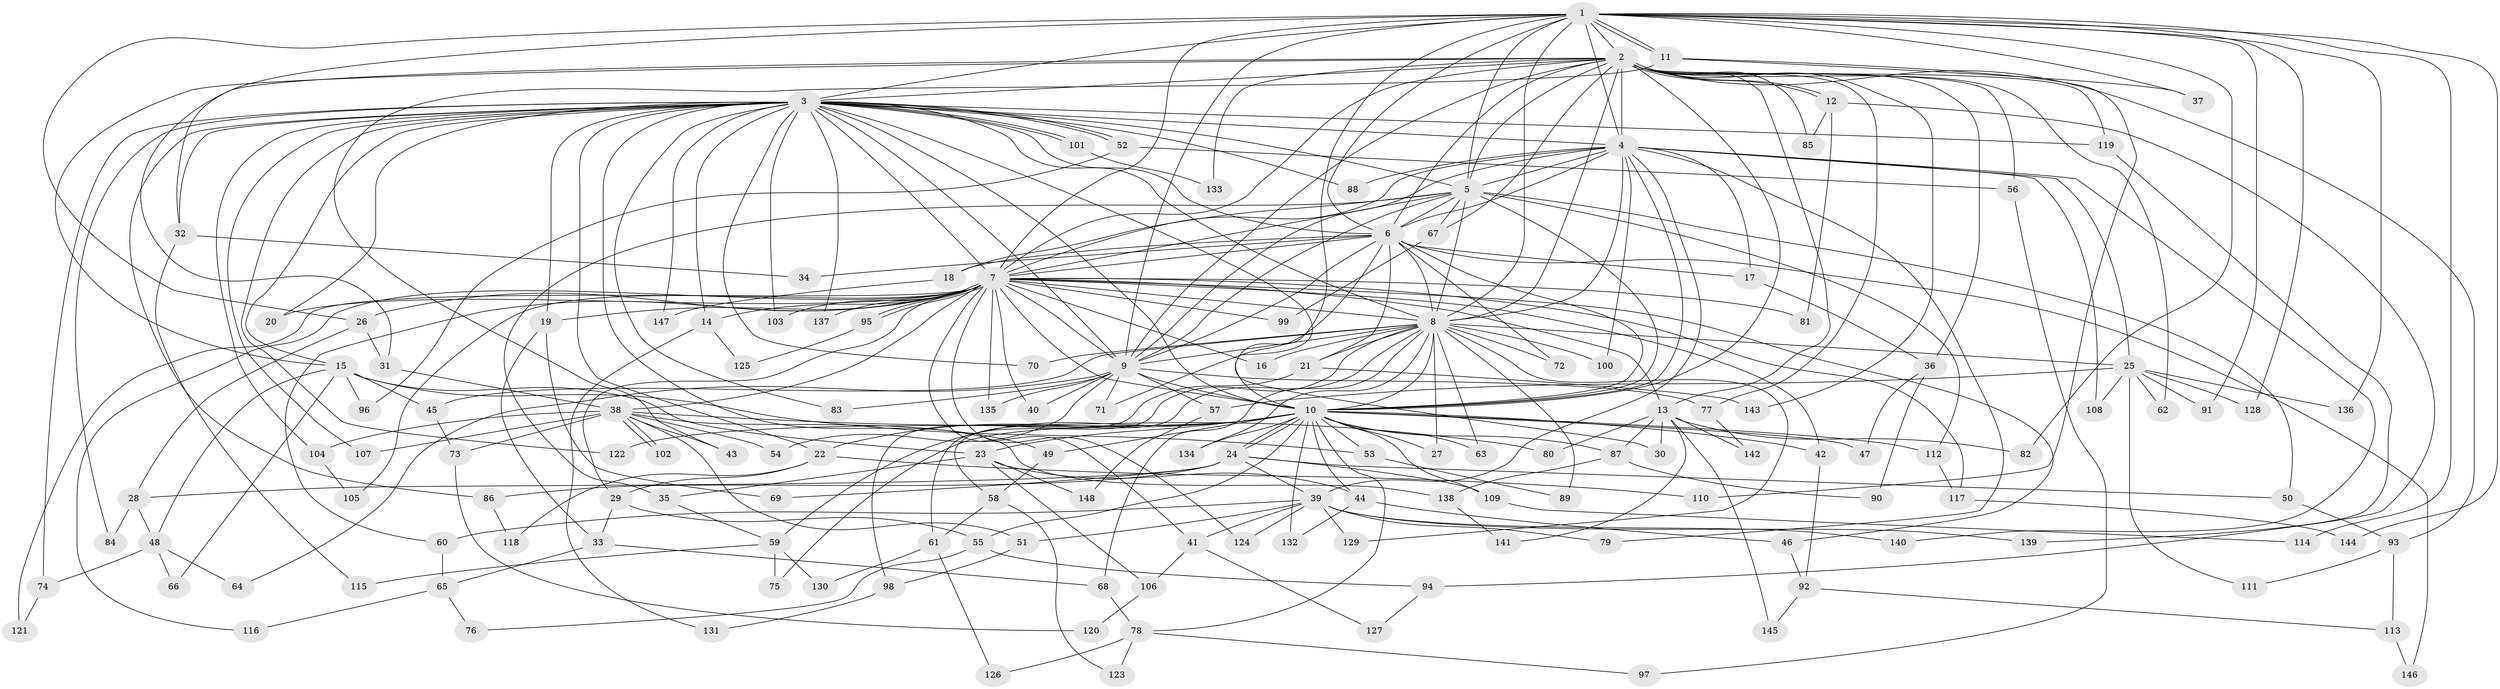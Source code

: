// Generated by graph-tools (version 1.1) at 2025/10/02/27/25 16:10:58]
// undirected, 148 vertices, 321 edges
graph export_dot {
graph [start="1"]
  node [color=gray90,style=filled];
  1;
  2;
  3;
  4;
  5;
  6;
  7;
  8;
  9;
  10;
  11;
  12;
  13;
  14;
  15;
  16;
  17;
  18;
  19;
  20;
  21;
  22;
  23;
  24;
  25;
  26;
  27;
  28;
  29;
  30;
  31;
  32;
  33;
  34;
  35;
  36;
  37;
  38;
  39;
  40;
  41;
  42;
  43;
  44;
  45;
  46;
  47;
  48;
  49;
  50;
  51;
  52;
  53;
  54;
  55;
  56;
  57;
  58;
  59;
  60;
  61;
  62;
  63;
  64;
  65;
  66;
  67;
  68;
  69;
  70;
  71;
  72;
  73;
  74;
  75;
  76;
  77;
  78;
  79;
  80;
  81;
  82;
  83;
  84;
  85;
  86;
  87;
  88;
  89;
  90;
  91;
  92;
  93;
  94;
  95;
  96;
  97;
  98;
  99;
  100;
  101;
  102;
  103;
  104;
  105;
  106;
  107;
  108;
  109;
  110;
  111;
  112;
  113;
  114;
  115;
  116;
  117;
  118;
  119;
  120;
  121;
  122;
  123;
  124;
  125;
  126;
  127;
  128;
  129;
  130;
  131;
  132;
  133;
  134;
  135;
  136;
  137;
  138;
  139;
  140;
  141;
  142;
  143;
  144;
  145;
  146;
  147;
  148;
  1 -- 2;
  1 -- 3;
  1 -- 4;
  1 -- 5;
  1 -- 6;
  1 -- 7;
  1 -- 8;
  1 -- 9;
  1 -- 10;
  1 -- 11;
  1 -- 11;
  1 -- 26;
  1 -- 32;
  1 -- 37;
  1 -- 82;
  1 -- 91;
  1 -- 114;
  1 -- 128;
  1 -- 136;
  1 -- 144;
  2 -- 3;
  2 -- 4;
  2 -- 5;
  2 -- 6;
  2 -- 7;
  2 -- 8;
  2 -- 9;
  2 -- 10;
  2 -- 12;
  2 -- 12;
  2 -- 13;
  2 -- 15;
  2 -- 31;
  2 -- 36;
  2 -- 56;
  2 -- 62;
  2 -- 67;
  2 -- 77;
  2 -- 85;
  2 -- 93;
  2 -- 119;
  2 -- 133;
  2 -- 143;
  3 -- 4;
  3 -- 5;
  3 -- 6;
  3 -- 7;
  3 -- 8;
  3 -- 9;
  3 -- 10;
  3 -- 14;
  3 -- 15;
  3 -- 19;
  3 -- 20;
  3 -- 22;
  3 -- 30;
  3 -- 32;
  3 -- 49;
  3 -- 52;
  3 -- 52;
  3 -- 70;
  3 -- 74;
  3 -- 83;
  3 -- 84;
  3 -- 86;
  3 -- 88;
  3 -- 101;
  3 -- 101;
  3 -- 103;
  3 -- 104;
  3 -- 107;
  3 -- 119;
  3 -- 122;
  3 -- 137;
  3 -- 147;
  4 -- 5;
  4 -- 6;
  4 -- 7;
  4 -- 8;
  4 -- 9;
  4 -- 10;
  4 -- 17;
  4 -- 25;
  4 -- 39;
  4 -- 79;
  4 -- 88;
  4 -- 100;
  4 -- 108;
  4 -- 140;
  5 -- 6;
  5 -- 7;
  5 -- 8;
  5 -- 9;
  5 -- 10;
  5 -- 18;
  5 -- 35;
  5 -- 50;
  5 -- 67;
  5 -- 112;
  6 -- 7;
  6 -- 8;
  6 -- 9;
  6 -- 10;
  6 -- 17;
  6 -- 18;
  6 -- 21;
  6 -- 34;
  6 -- 71;
  6 -- 72;
  6 -- 146;
  7 -- 8;
  7 -- 9;
  7 -- 10;
  7 -- 13;
  7 -- 14;
  7 -- 16;
  7 -- 19;
  7 -- 20;
  7 -- 26;
  7 -- 29;
  7 -- 38;
  7 -- 40;
  7 -- 41;
  7 -- 42;
  7 -- 46;
  7 -- 60;
  7 -- 81;
  7 -- 95;
  7 -- 95;
  7 -- 99;
  7 -- 103;
  7 -- 105;
  7 -- 116;
  7 -- 117;
  7 -- 121;
  7 -- 124;
  7 -- 135;
  7 -- 137;
  8 -- 9;
  8 -- 10;
  8 -- 16;
  8 -- 21;
  8 -- 25;
  8 -- 27;
  8 -- 45;
  8 -- 58;
  8 -- 61;
  8 -- 63;
  8 -- 68;
  8 -- 70;
  8 -- 72;
  8 -- 89;
  8 -- 100;
  8 -- 129;
  8 -- 134;
  9 -- 10;
  9 -- 40;
  9 -- 54;
  9 -- 57;
  9 -- 64;
  9 -- 71;
  9 -- 77;
  9 -- 83;
  9 -- 135;
  10 -- 22;
  10 -- 23;
  10 -- 24;
  10 -- 24;
  10 -- 27;
  10 -- 42;
  10 -- 44;
  10 -- 47;
  10 -- 49;
  10 -- 53;
  10 -- 55;
  10 -- 59;
  10 -- 63;
  10 -- 75;
  10 -- 78;
  10 -- 87;
  10 -- 109;
  10 -- 112;
  10 -- 122;
  10 -- 132;
  10 -- 134;
  11 -- 37;
  11 -- 43;
  11 -- 110;
  12 -- 81;
  12 -- 85;
  12 -- 94;
  13 -- 30;
  13 -- 80;
  13 -- 82;
  13 -- 87;
  13 -- 141;
  13 -- 142;
  13 -- 145;
  14 -- 125;
  14 -- 131;
  15 -- 23;
  15 -- 45;
  15 -- 48;
  15 -- 53;
  15 -- 66;
  15 -- 96;
  17 -- 36;
  18 -- 147;
  19 -- 33;
  19 -- 69;
  21 -- 98;
  21 -- 143;
  22 -- 29;
  22 -- 110;
  22 -- 118;
  23 -- 35;
  23 -- 44;
  23 -- 106;
  23 -- 148;
  24 -- 28;
  24 -- 39;
  24 -- 50;
  24 -- 69;
  24 -- 86;
  24 -- 109;
  25 -- 57;
  25 -- 62;
  25 -- 91;
  25 -- 108;
  25 -- 111;
  25 -- 128;
  25 -- 136;
  26 -- 28;
  26 -- 31;
  28 -- 48;
  28 -- 84;
  29 -- 33;
  29 -- 55;
  31 -- 38;
  32 -- 34;
  32 -- 115;
  33 -- 65;
  33 -- 68;
  35 -- 59;
  36 -- 47;
  36 -- 90;
  38 -- 43;
  38 -- 51;
  38 -- 54;
  38 -- 73;
  38 -- 80;
  38 -- 102;
  38 -- 102;
  38 -- 104;
  38 -- 107;
  38 -- 138;
  39 -- 41;
  39 -- 51;
  39 -- 60;
  39 -- 79;
  39 -- 124;
  39 -- 129;
  39 -- 139;
  39 -- 140;
  41 -- 106;
  41 -- 127;
  42 -- 92;
  44 -- 46;
  44 -- 132;
  45 -- 73;
  46 -- 92;
  48 -- 64;
  48 -- 66;
  48 -- 74;
  49 -- 58;
  50 -- 93;
  51 -- 98;
  52 -- 56;
  52 -- 96;
  53 -- 89;
  55 -- 76;
  55 -- 94;
  56 -- 97;
  57 -- 148;
  58 -- 61;
  58 -- 123;
  59 -- 75;
  59 -- 115;
  59 -- 130;
  60 -- 65;
  61 -- 126;
  61 -- 130;
  65 -- 76;
  65 -- 116;
  67 -- 99;
  68 -- 78;
  73 -- 120;
  74 -- 121;
  77 -- 142;
  78 -- 97;
  78 -- 123;
  78 -- 126;
  86 -- 118;
  87 -- 90;
  87 -- 138;
  92 -- 113;
  92 -- 145;
  93 -- 111;
  93 -- 113;
  94 -- 127;
  95 -- 125;
  98 -- 131;
  101 -- 133;
  104 -- 105;
  106 -- 120;
  109 -- 114;
  112 -- 117;
  113 -- 146;
  117 -- 144;
  119 -- 139;
  138 -- 141;
}
